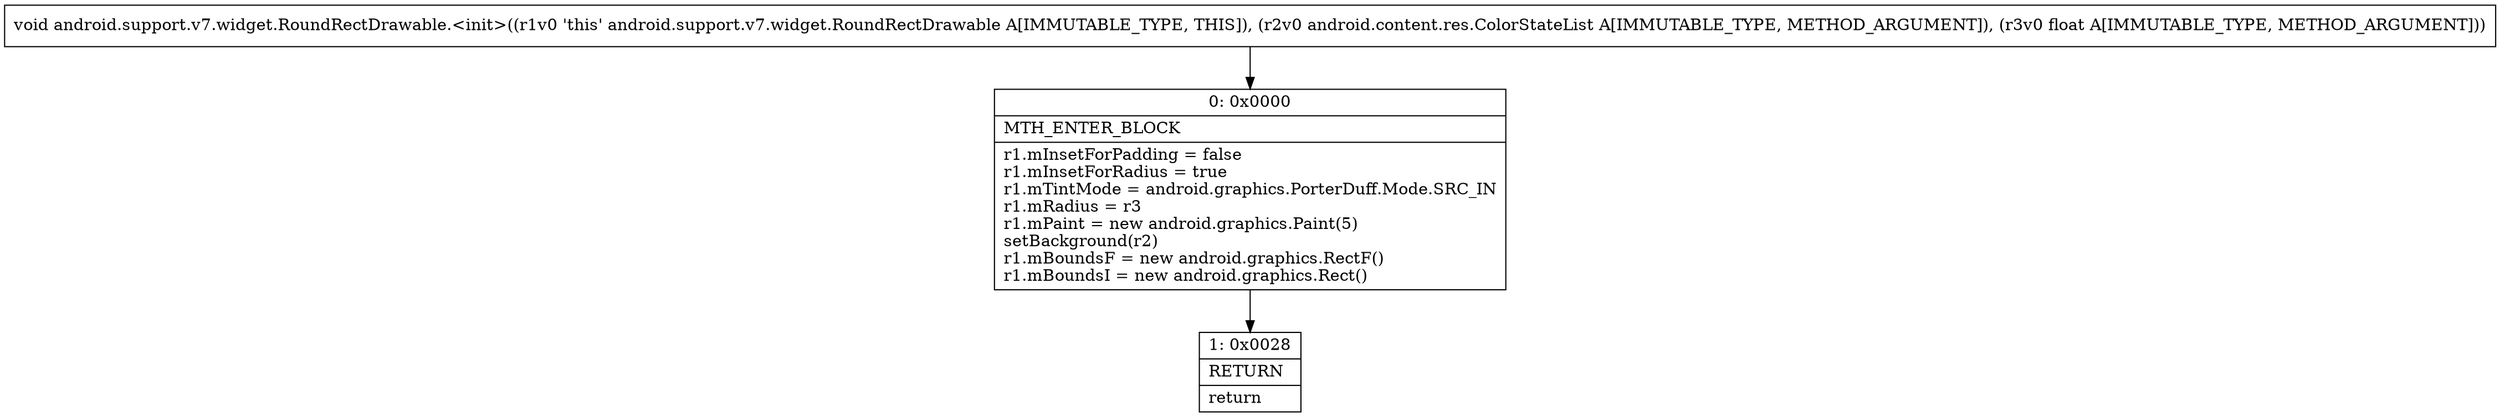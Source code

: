 digraph "CFG forandroid.support.v7.widget.RoundRectDrawable.\<init\>(Landroid\/content\/res\/ColorStateList;F)V" {
Node_0 [shape=record,label="{0\:\ 0x0000|MTH_ENTER_BLOCK\l|r1.mInsetForPadding = false\lr1.mInsetForRadius = true\lr1.mTintMode = android.graphics.PorterDuff.Mode.SRC_IN\lr1.mRadius = r3\lr1.mPaint = new android.graphics.Paint(5)\lsetBackground(r2)\lr1.mBoundsF = new android.graphics.RectF()\lr1.mBoundsI = new android.graphics.Rect()\l}"];
Node_1 [shape=record,label="{1\:\ 0x0028|RETURN\l|return\l}"];
MethodNode[shape=record,label="{void android.support.v7.widget.RoundRectDrawable.\<init\>((r1v0 'this' android.support.v7.widget.RoundRectDrawable A[IMMUTABLE_TYPE, THIS]), (r2v0 android.content.res.ColorStateList A[IMMUTABLE_TYPE, METHOD_ARGUMENT]), (r3v0 float A[IMMUTABLE_TYPE, METHOD_ARGUMENT])) }"];
MethodNode -> Node_0;
Node_0 -> Node_1;
}

